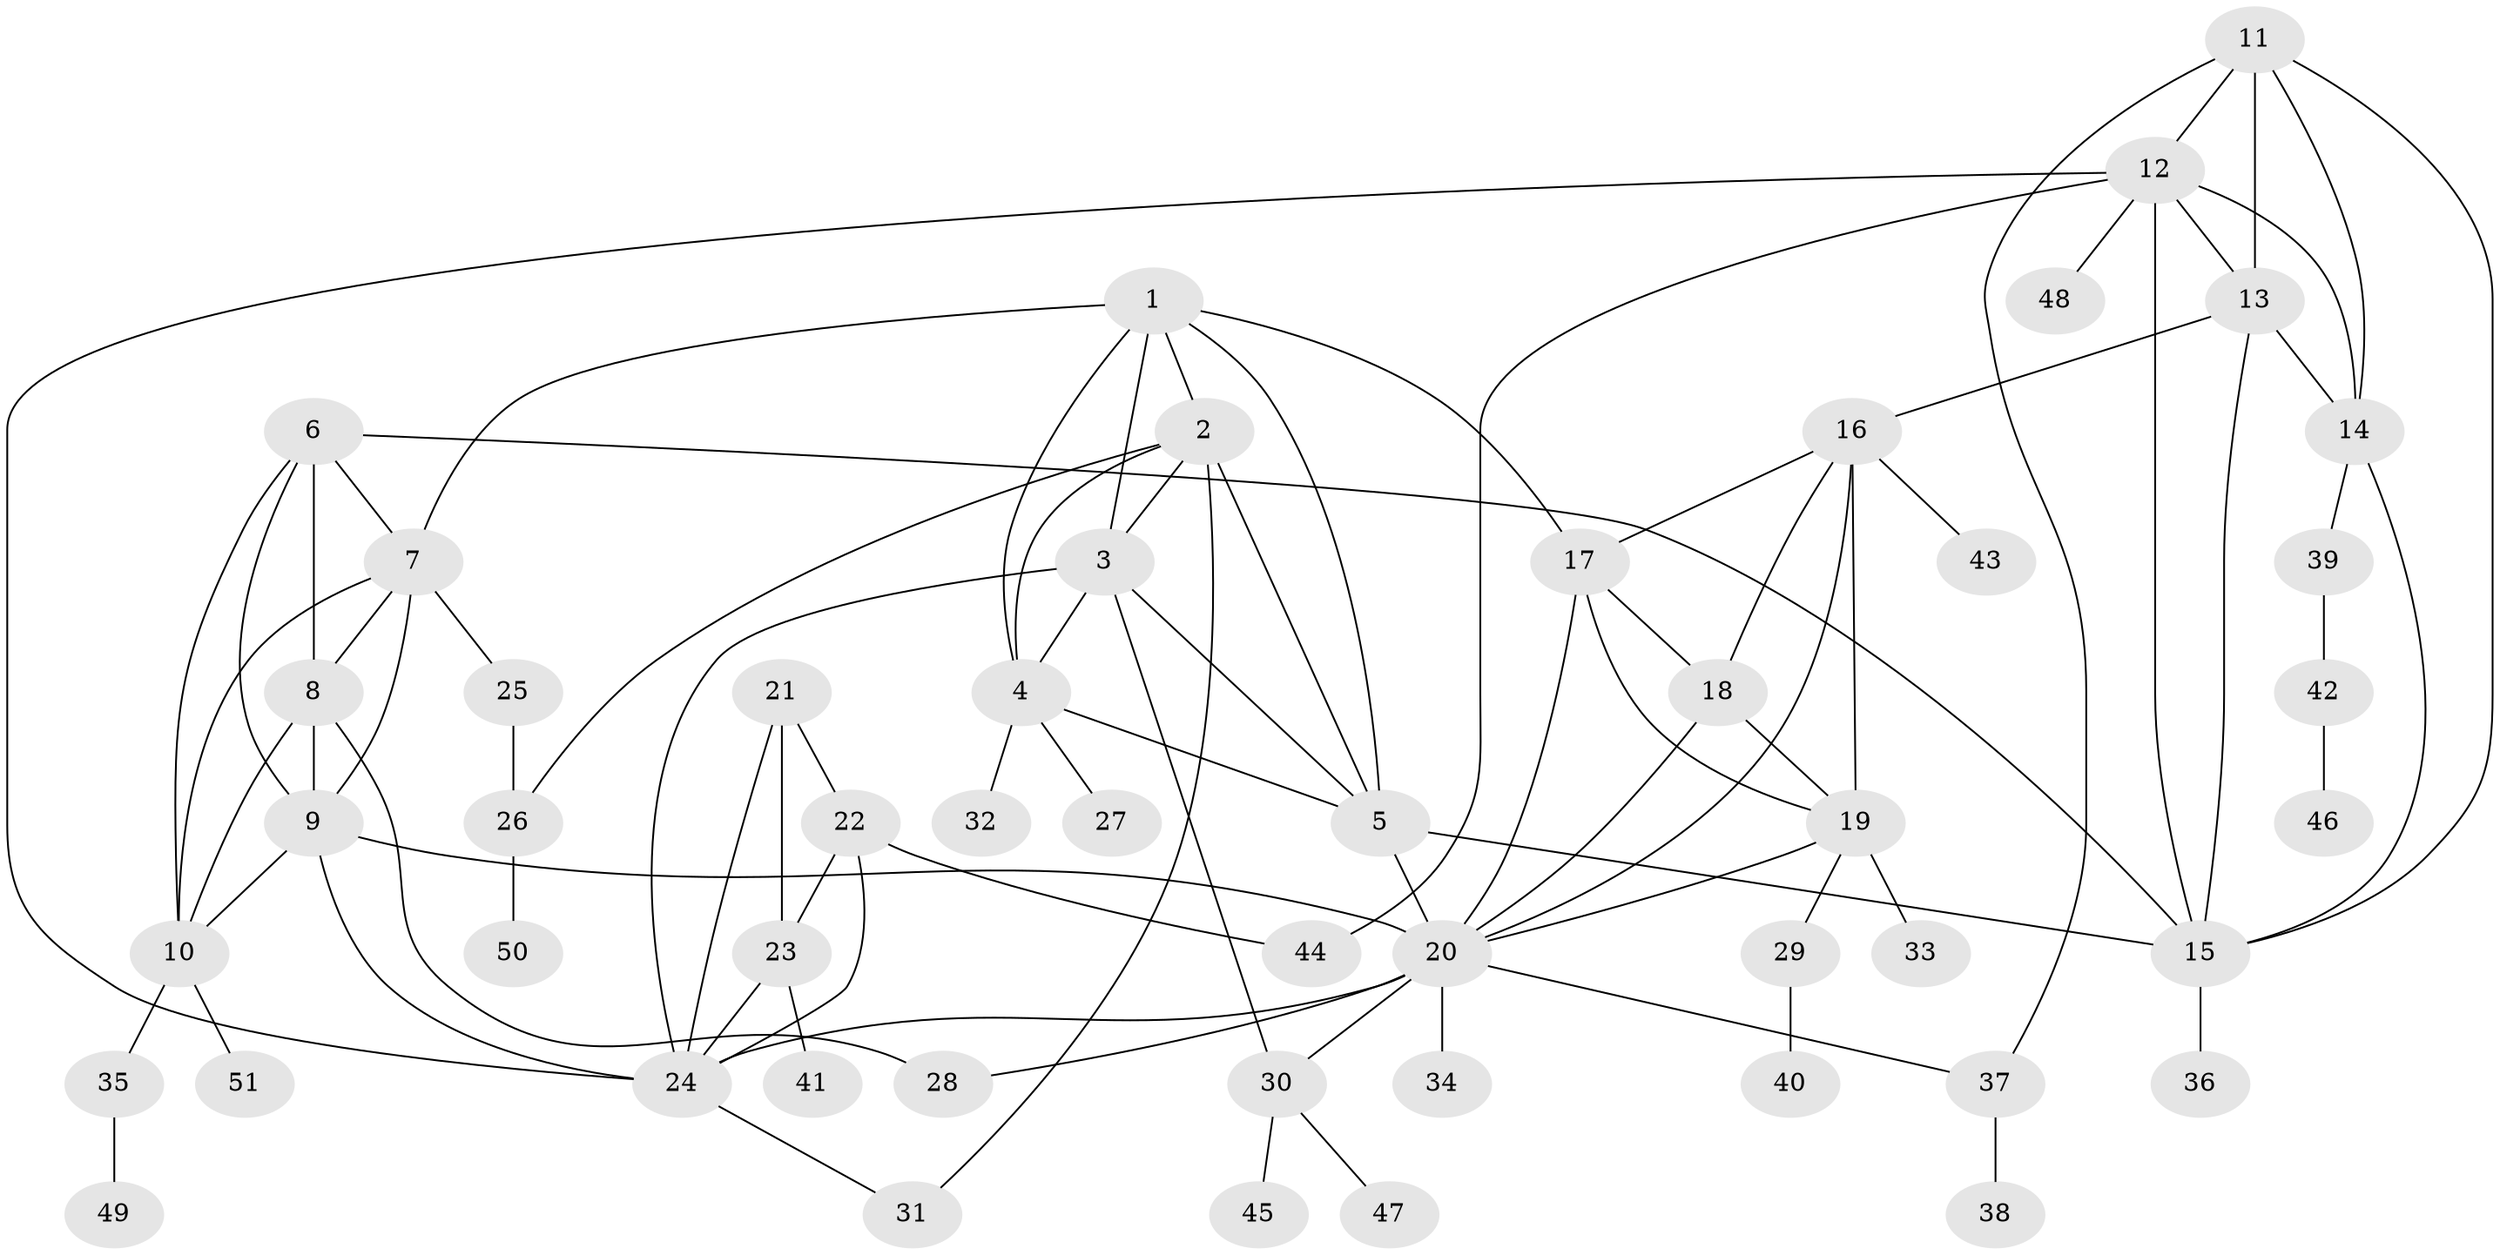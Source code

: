 // original degree distribution, {7: 0.09803921568627451, 9: 0.0196078431372549, 5: 0.0196078431372549, 6: 0.049019607843137254, 8: 0.0392156862745098, 11: 0.00980392156862745, 4: 0.029411764705882353, 14: 0.00980392156862745, 1: 0.5882352941176471, 2: 0.08823529411764706, 3: 0.049019607843137254}
// Generated by graph-tools (version 1.1) at 2025/37/03/09/25 02:37:29]
// undirected, 51 vertices, 90 edges
graph export_dot {
graph [start="1"]
  node [color=gray90,style=filled];
  1;
  2;
  3;
  4;
  5;
  6;
  7;
  8;
  9;
  10;
  11;
  12;
  13;
  14;
  15;
  16;
  17;
  18;
  19;
  20;
  21;
  22;
  23;
  24;
  25;
  26;
  27;
  28;
  29;
  30;
  31;
  32;
  33;
  34;
  35;
  36;
  37;
  38;
  39;
  40;
  41;
  42;
  43;
  44;
  45;
  46;
  47;
  48;
  49;
  50;
  51;
  1 -- 2 [weight=1.0];
  1 -- 3 [weight=1.0];
  1 -- 4 [weight=1.0];
  1 -- 5 [weight=1.0];
  1 -- 7 [weight=1.0];
  1 -- 17 [weight=1.0];
  2 -- 3 [weight=1.0];
  2 -- 4 [weight=1.0];
  2 -- 5 [weight=3.0];
  2 -- 26 [weight=1.0];
  2 -- 31 [weight=1.0];
  3 -- 4 [weight=1.0];
  3 -- 5 [weight=1.0];
  3 -- 24 [weight=1.0];
  3 -- 30 [weight=1.0];
  4 -- 5 [weight=1.0];
  4 -- 27 [weight=1.0];
  4 -- 32 [weight=1.0];
  5 -- 15 [weight=1.0];
  5 -- 20 [weight=1.0];
  6 -- 7 [weight=1.0];
  6 -- 8 [weight=1.0];
  6 -- 9 [weight=1.0];
  6 -- 10 [weight=1.0];
  6 -- 15 [weight=1.0];
  7 -- 8 [weight=1.0];
  7 -- 9 [weight=1.0];
  7 -- 10 [weight=1.0];
  7 -- 25 [weight=2.0];
  8 -- 9 [weight=1.0];
  8 -- 10 [weight=1.0];
  8 -- 28 [weight=2.0];
  9 -- 10 [weight=1.0];
  9 -- 20 [weight=1.0];
  9 -- 24 [weight=1.0];
  10 -- 35 [weight=1.0];
  10 -- 51 [weight=1.0];
  11 -- 12 [weight=1.0];
  11 -- 13 [weight=1.0];
  11 -- 14 [weight=1.0];
  11 -- 15 [weight=1.0];
  11 -- 37 [weight=1.0];
  12 -- 13 [weight=1.0];
  12 -- 14 [weight=1.0];
  12 -- 15 [weight=1.0];
  12 -- 24 [weight=1.0];
  12 -- 44 [weight=1.0];
  12 -- 48 [weight=1.0];
  13 -- 14 [weight=1.0];
  13 -- 15 [weight=1.0];
  13 -- 16 [weight=1.0];
  14 -- 15 [weight=1.0];
  14 -- 39 [weight=1.0];
  15 -- 36 [weight=1.0];
  16 -- 17 [weight=1.0];
  16 -- 18 [weight=1.0];
  16 -- 19 [weight=1.0];
  16 -- 20 [weight=1.0];
  16 -- 43 [weight=1.0];
  17 -- 18 [weight=6.0];
  17 -- 19 [weight=1.0];
  17 -- 20 [weight=1.0];
  18 -- 19 [weight=1.0];
  18 -- 20 [weight=1.0];
  19 -- 20 [weight=1.0];
  19 -- 29 [weight=1.0];
  19 -- 33 [weight=1.0];
  20 -- 24 [weight=2.0];
  20 -- 28 [weight=1.0];
  20 -- 30 [weight=1.0];
  20 -- 34 [weight=2.0];
  20 -- 37 [weight=1.0];
  21 -- 22 [weight=1.0];
  21 -- 23 [weight=1.0];
  21 -- 24 [weight=5.0];
  22 -- 23 [weight=1.0];
  22 -- 24 [weight=2.0];
  22 -- 44 [weight=4.0];
  23 -- 24 [weight=2.0];
  23 -- 41 [weight=2.0];
  24 -- 31 [weight=1.0];
  25 -- 26 [weight=1.0];
  26 -- 50 [weight=1.0];
  29 -- 40 [weight=1.0];
  30 -- 45 [weight=1.0];
  30 -- 47 [weight=1.0];
  35 -- 49 [weight=1.0];
  37 -- 38 [weight=1.0];
  39 -- 42 [weight=1.0];
  42 -- 46 [weight=1.0];
}
